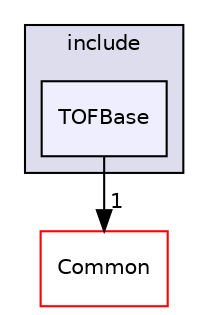digraph "/home/travis/build/AliceO2Group/AliceO2/Detectors/TOF/base/include/TOFBase" {
  bgcolor=transparent;
  compound=true
  node [ fontsize="10", fontname="Helvetica"];
  edge [ labelfontsize="10", labelfontname="Helvetica"];
  subgraph clusterdir_d753b02bfa7fb123a627ed157eb63f80 {
    graph [ bgcolor="#ddddee", pencolor="black", label="include" fontname="Helvetica", fontsize="10", URL="dir_d753b02bfa7fb123a627ed157eb63f80.html"]
  dir_4425eecdb0ee984ace8f5a958a65aa46 [shape=box, label="TOFBase", style="filled", fillcolor="#eeeeff", pencolor="black", URL="dir_4425eecdb0ee984ace8f5a958a65aa46.html"];
  }
  dir_4ab6b4cc6a7edbff49100e9123df213f [shape=box label="Common" color="red" URL="dir_4ab6b4cc6a7edbff49100e9123df213f.html"];
  dir_4425eecdb0ee984ace8f5a958a65aa46->dir_4ab6b4cc6a7edbff49100e9123df213f [headlabel="1", labeldistance=1.5 headhref="dir_000138_000012.html"];
}
